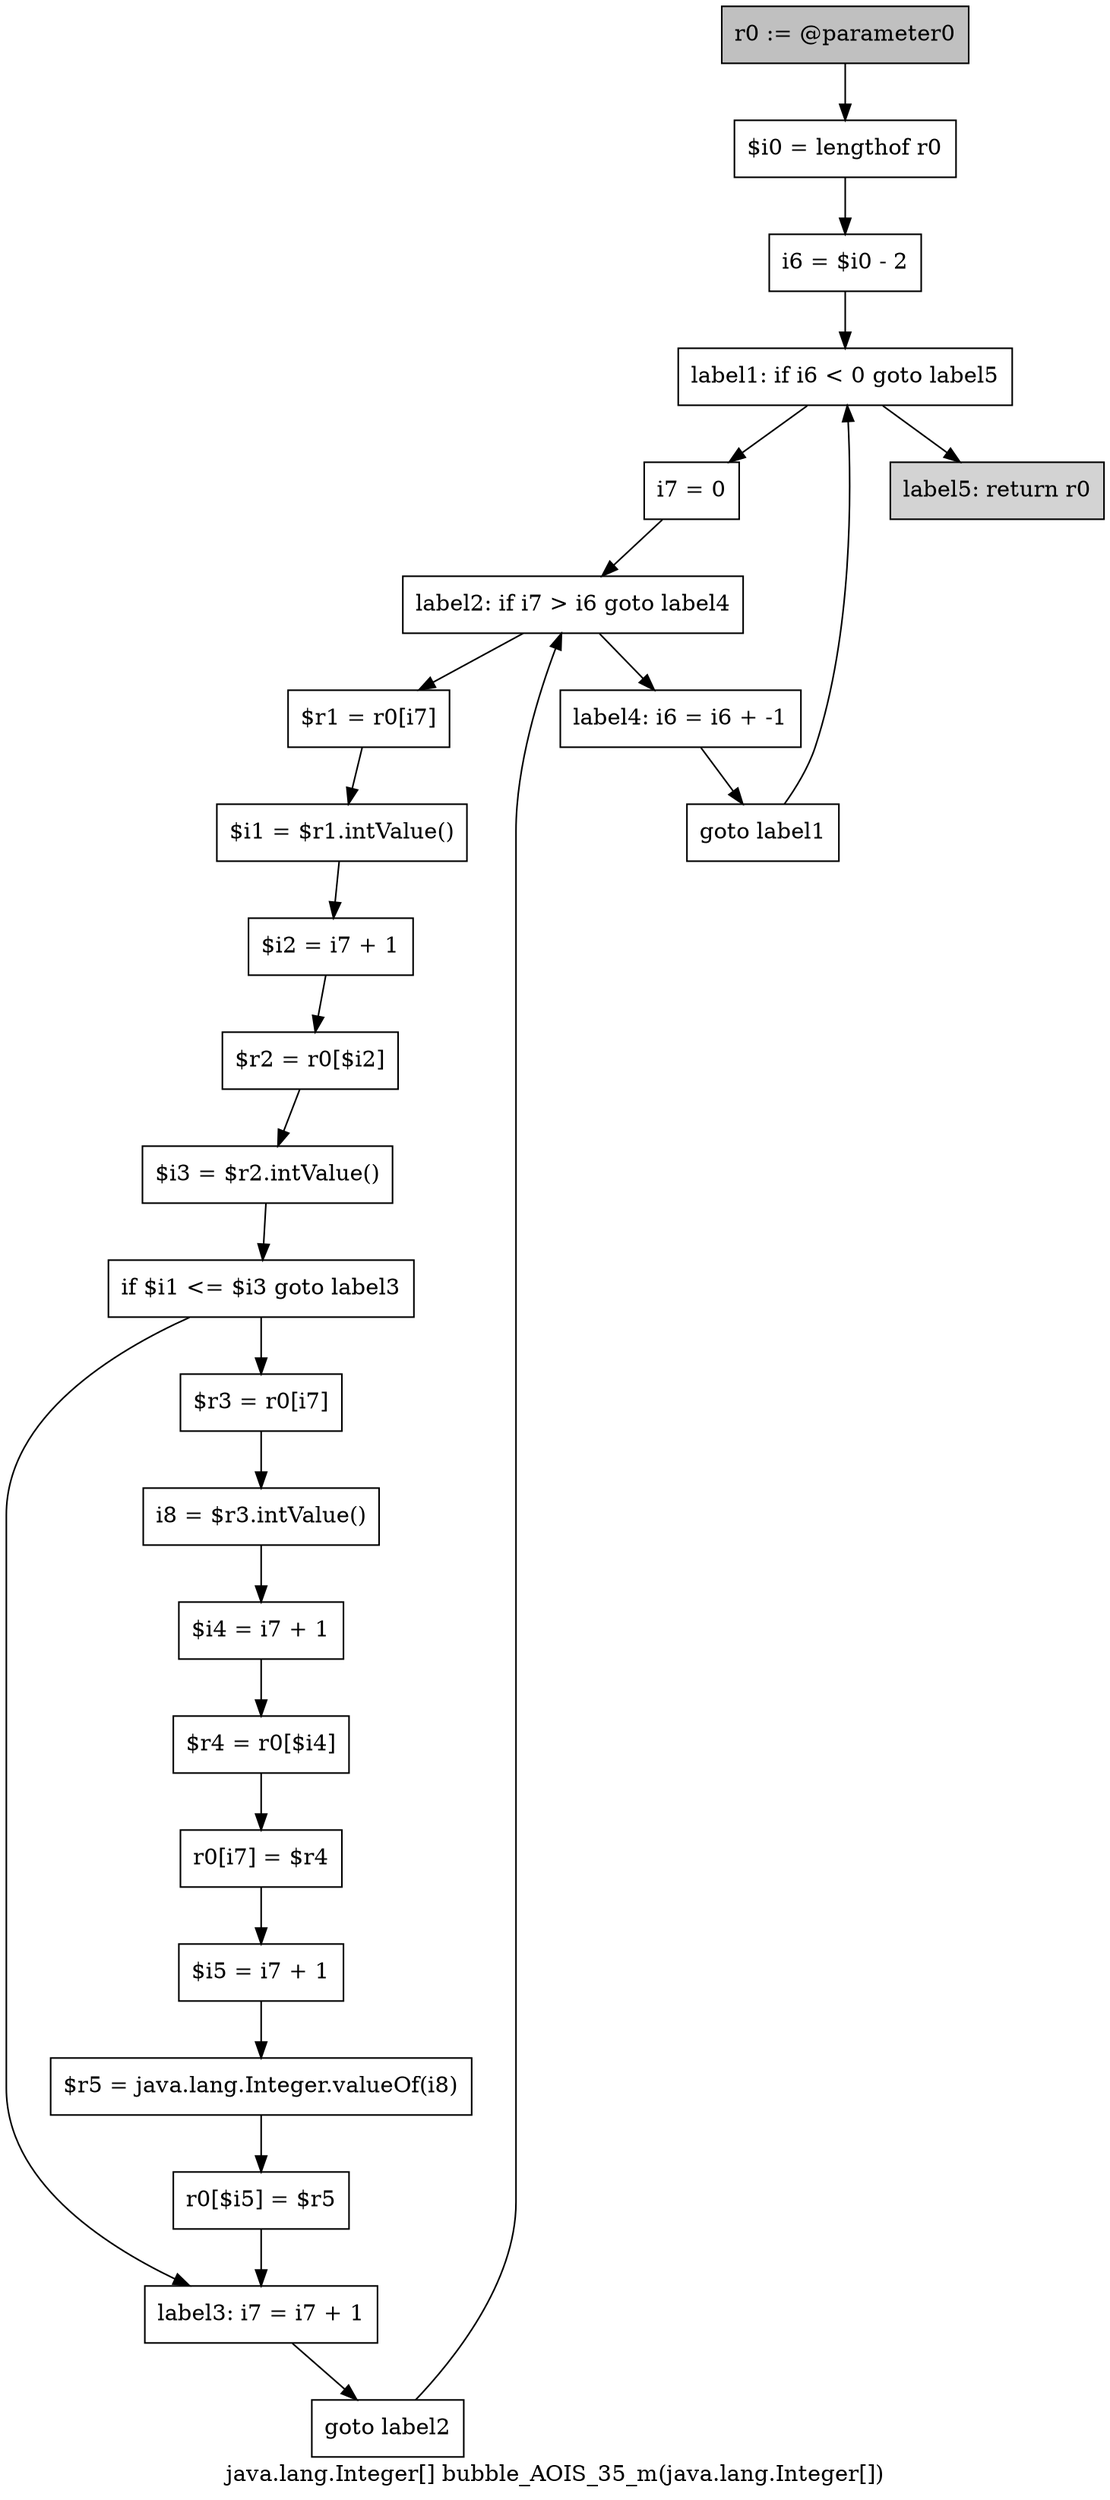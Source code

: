 digraph "java.lang.Integer[] bubble_AOIS_35_m(java.lang.Integer[])" {
    label="java.lang.Integer[] bubble_AOIS_35_m(java.lang.Integer[])";
    node [shape=box];
    "0" [style=filled,fillcolor=gray,label="r0 := @parameter0",];
    "1" [label="$i0 = lengthof r0",];
    "0"->"1";
    "2" [label="i6 = $i0 - 2",];
    "1"->"2";
    "3" [label="label1: if i6 < 0 goto label5",];
    "2"->"3";
    "4" [label="i7 = 0",];
    "3"->"4";
    "24" [style=filled,fillcolor=lightgray,label="label5: return r0",];
    "3"->"24";
    "5" [label="label2: if i7 > i6 goto label4",];
    "4"->"5";
    "6" [label="$r1 = r0[i7]",];
    "5"->"6";
    "22" [label="label4: i6 = i6 + -1",];
    "5"->"22";
    "7" [label="$i1 = $r1.intValue()",];
    "6"->"7";
    "8" [label="$i2 = i7 + 1",];
    "7"->"8";
    "9" [label="$r2 = r0[$i2]",];
    "8"->"9";
    "10" [label="$i3 = $r2.intValue()",];
    "9"->"10";
    "11" [label="if $i1 <= $i3 goto label3",];
    "10"->"11";
    "12" [label="$r3 = r0[i7]",];
    "11"->"12";
    "20" [label="label3: i7 = i7 + 1",];
    "11"->"20";
    "13" [label="i8 = $r3.intValue()",];
    "12"->"13";
    "14" [label="$i4 = i7 + 1",];
    "13"->"14";
    "15" [label="$r4 = r0[$i4]",];
    "14"->"15";
    "16" [label="r0[i7] = $r4",];
    "15"->"16";
    "17" [label="$i5 = i7 + 1",];
    "16"->"17";
    "18" [label="$r5 = java.lang.Integer.valueOf(i8)",];
    "17"->"18";
    "19" [label="r0[$i5] = $r5",];
    "18"->"19";
    "19"->"20";
    "21" [label="goto label2",];
    "20"->"21";
    "21"->"5";
    "23" [label="goto label1",];
    "22"->"23";
    "23"->"3";
}
